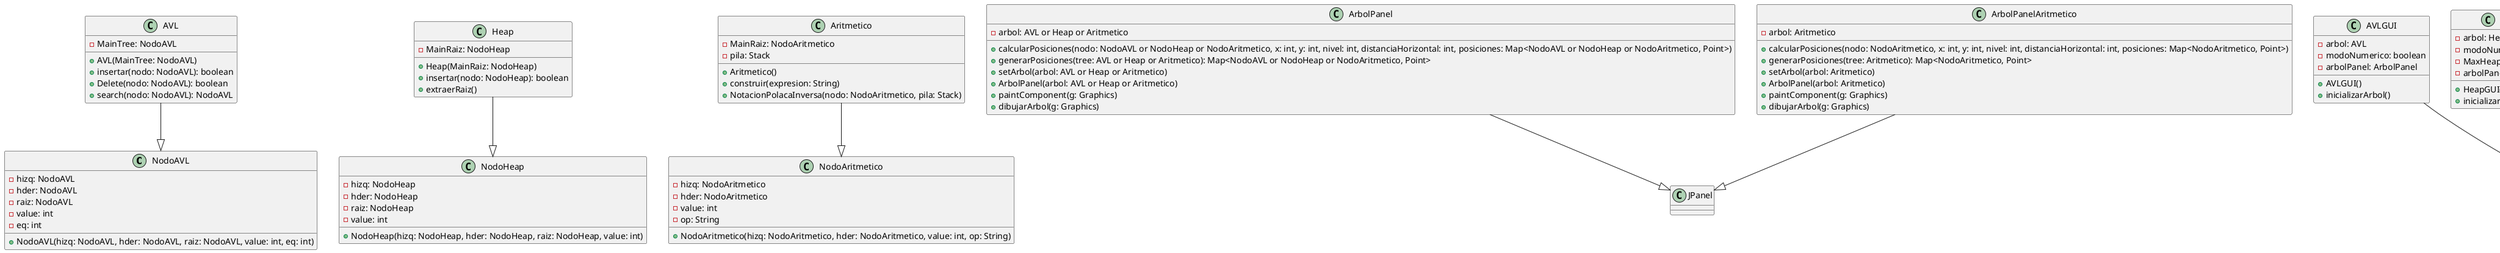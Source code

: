 @startuml

class NodoAVL {
    - hizq: NodoAVL
    - hder: NodoAVL
    - raiz: NodoAVL
    - value: int
    - eq: int
    + NodoAVL(hizq: NodoAVL, hder: NodoAVL, raiz: NodoAVL, value: int, eq: int)
}

class AVL {
    - MainTree: NodoAVL
    + AVL(MainTree: NodoAVL)
    + insertar(nodo: NodoAVL): boolean
    + Delete(nodo: NodoAVL): boolean
    + search(nodo: NodoAVL): NodoAVL
}

class NodoHeap {
    - hizq: NodoHeap
    - hder: NodoHeap
    - raiz: NodoHeap
    - value: int
    + NodoHeap(hizq: NodoHeap, hder: NodoHeap, raiz: NodoHeap, value: int)
}

class Heap {
    - MainRaiz: NodoHeap
    + Heap(MainRaiz: NodoHeap)
    + insertar(nodo: NodoHeap): boolean
    + extraerRaiz()
}

class NodoAritmetico {
    - hizq: NodoAritmetico
    - hder: NodoAritmetico
    - value: int
    - op: String
    + NodoAritmetico(hizq: NodoAritmetico, hder: NodoAritmetico, value: int, op: String)
}

class Aritmetico {
    - MainRaiz: NodoAritmetico
    - pila: Stack
    + Aritmetico()
    + construir(expresion: String)
    + NotacionPolacaInversa(nodo: NodoAritmetico, pila: Stack)
}

class ArbolPanel {
    - arbol: AVL or Heap or Aritmetico
    + calcularPosiciones(nodo: NodoAVL or NodoHeap or NodoAritmetico, x: int, y: int, nivel: int, distanciaHorizontal: int, posiciones: Map<NodoAVL or NodoHeap or NodoAritmetico, Point>)
    + generarPosiciones(tree: AVL or Heap or Aritmetico): Map<NodoAVL or NodoHeap or NodoAritmetico, Point>
    + setArbol(arbol: AVL or Heap or Aritmetico)
    + ArbolPanel(arbol: AVL or Heap or Aritmetico)
    + paintComponent(g: Graphics)
    + dibujarArbol(g: Graphics)
}

class AVLGUI {
    - arbol: AVL
    - modoNumerico: boolean
    - arbolPanel: ArbolPanel
    + AVLGUI()
    + inicializarArbol()
}

class HeapGUI {
    - arbol: Heap
    - modoNumerico: boolean
    - MaxHeap: boolean
    - arbolPanel: ArbolPanel
    + HeapGUI()
    + inicializarArbol()
}

class ArbolPanelAritmetico {
    - arbol: Aritmetico
    + calcularPosiciones(nodo: NodoAritmetico, x: int, y: int, nivel: int, distanciaHorizontal: int, posiciones: Map<NodoAritmetico, Point>)
    + generarPosiciones(tree: Aritmetico): Map<NodoAritmetico, Point>
    + setArbol(arbol: Aritmetico)
    + ArbolPanel(arbol: Aritmetico)
    + paintComponent(g: Graphics)
    + dibujarArbol(g: Graphics)
}

class DibujarArbolGUI {
    - arbol: Aritmetico
    - arbolPanel: ArbolPanelAritmetico
    - b: boolean
    + DibujarArbolGUI()
    + inicializarArbol()
}

class MenuPrincipal {
    - frameStack: Stack<JFrame>
    + MenuPrincipal()
    + abrirNuevoFrame(nuevoFrame: JFrame)
    + regresarAlMenuPrincipal()
    + main(String[] args)
}

MenuPrincipal --|> JFrame
AVL --|> NodoAVL
ArbolPanel --|> JPanel
AVLGUI --|> JFrame
Heap --|> NodoHeap
HeapGUI --|> JFrame
ArbolPanelAritmetico --|> JPanel
DibujarArbolGUI --|> JFrame
Aritmetico --|> NodoAritmetico

@enduml
